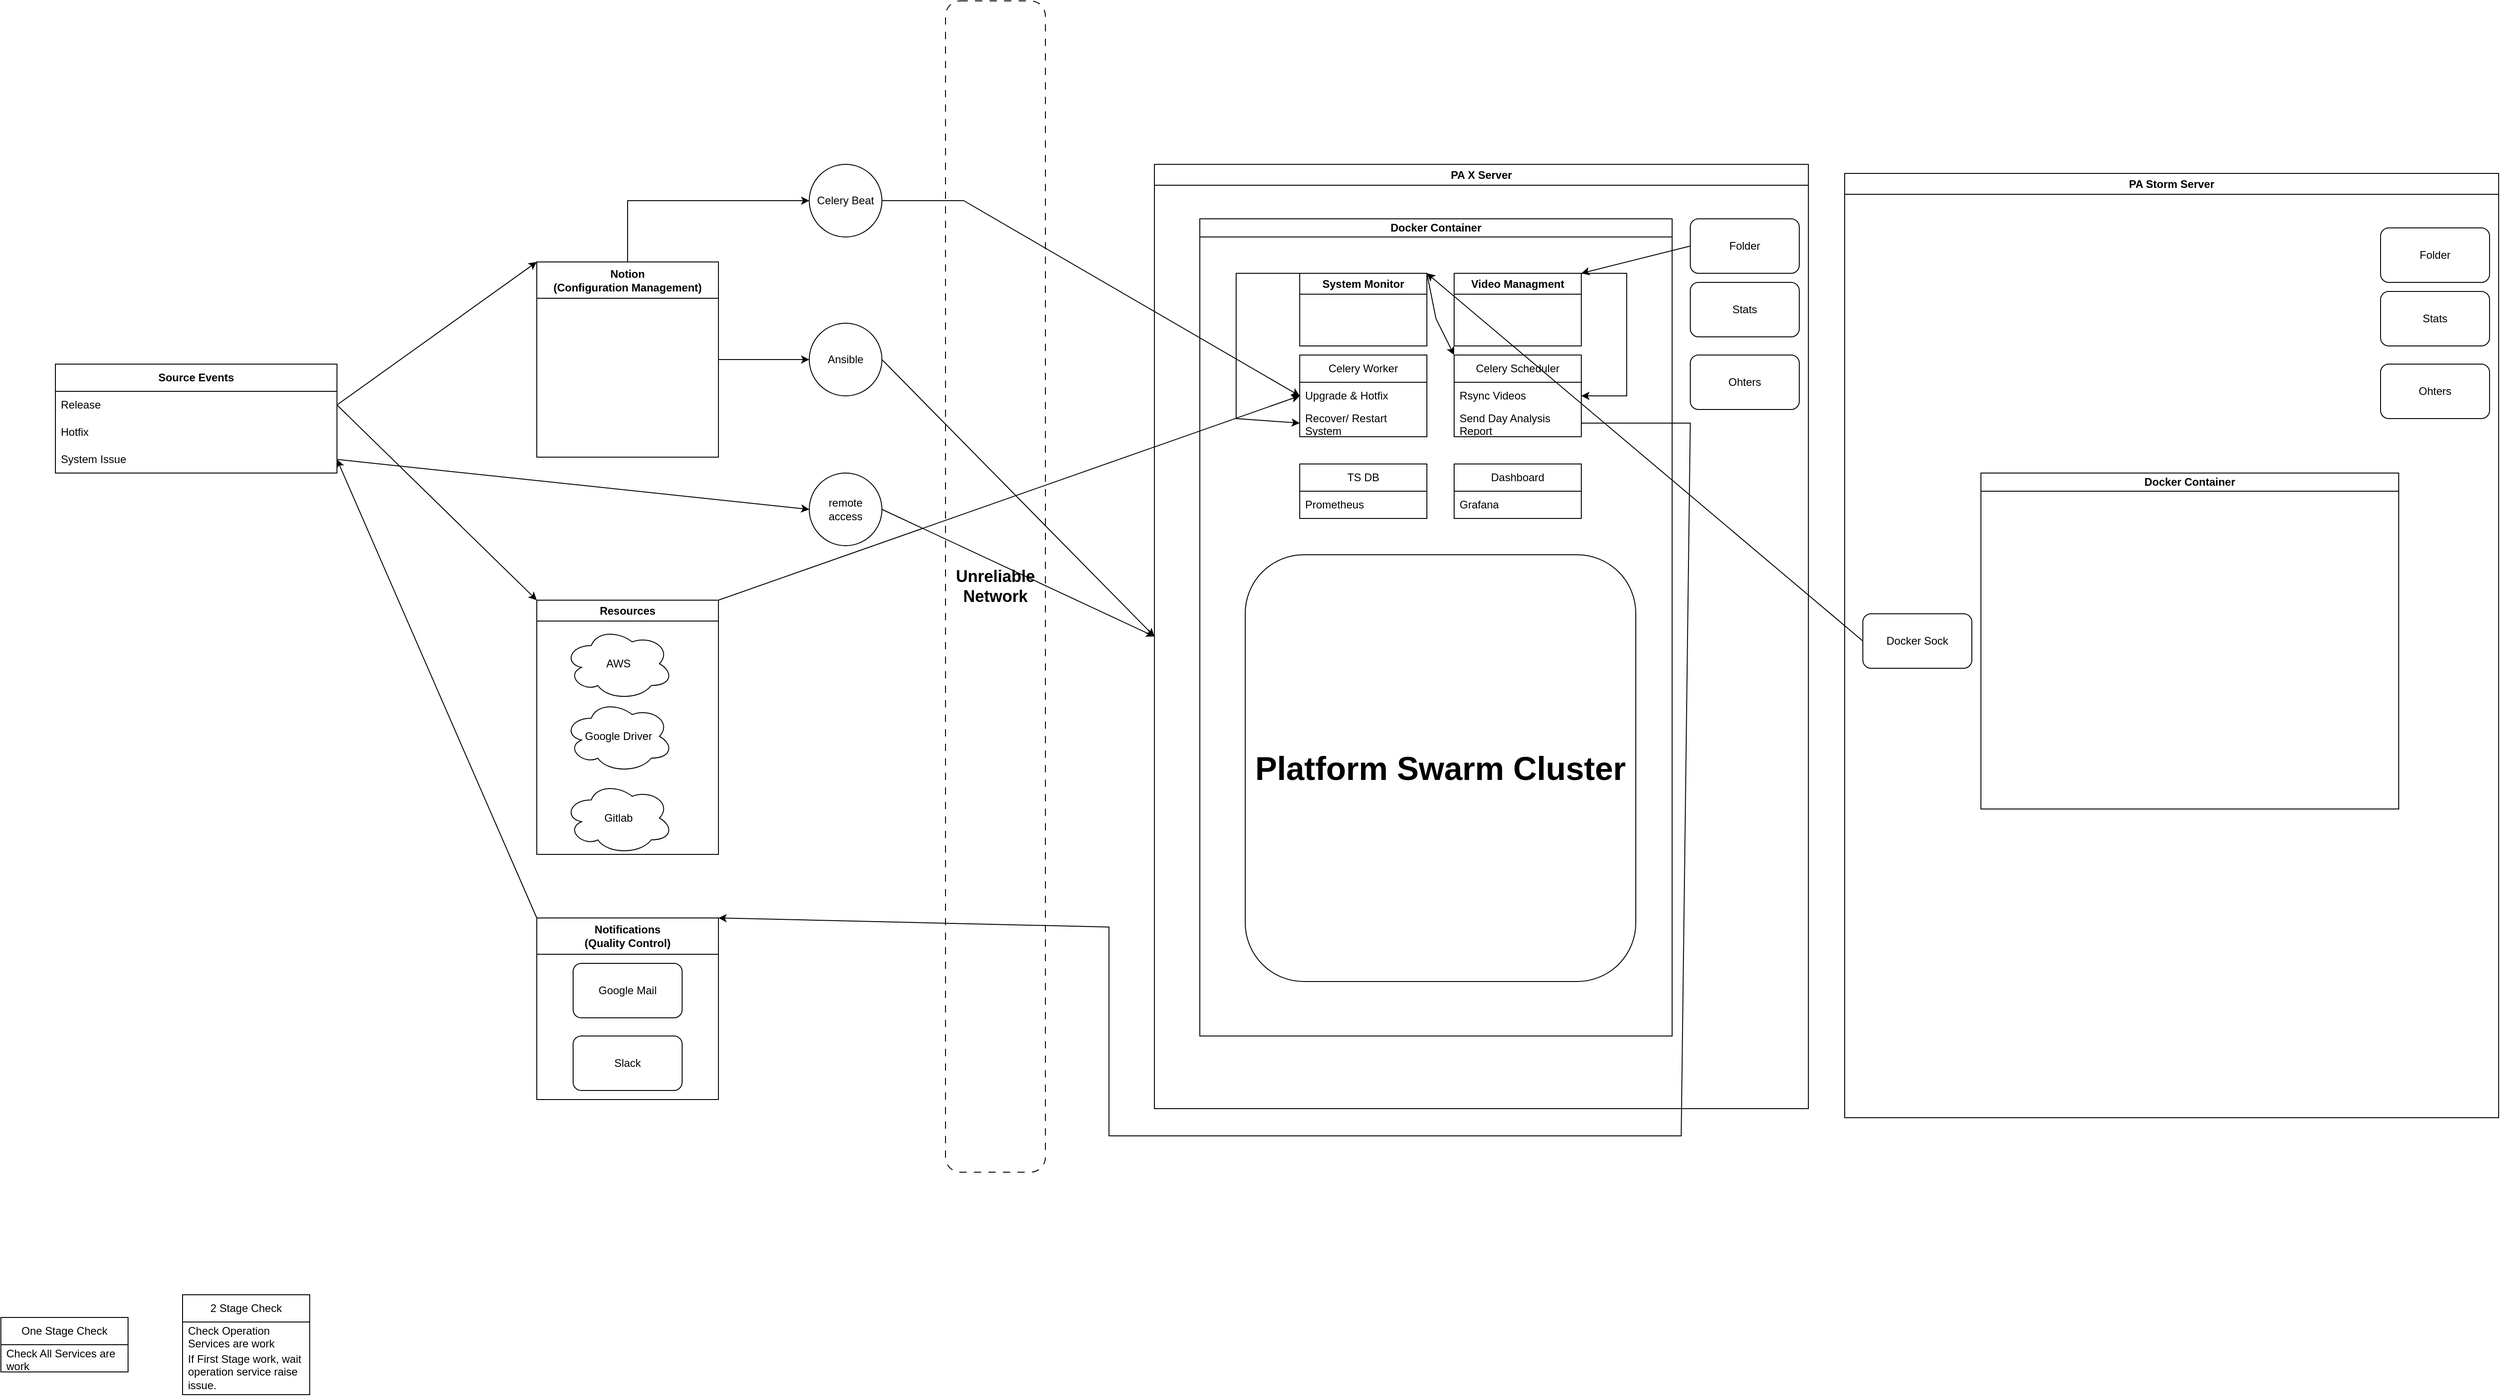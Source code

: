 <mxfile version="22.0.4" type="github">
  <diagram name="Page-1" id="hQwGyKhbjzrT1JZe0jhg">
    <mxGraphModel dx="2594" dy="2151" grid="1" gridSize="10" guides="1" tooltips="1" connect="1" arrows="1" fold="1" page="1" pageScale="1" pageWidth="850" pageHeight="1100" math="0" shadow="0">
      <root>
        <mxCell id="0" />
        <mxCell id="1" parent="0" />
        <mxCell id="8oCGStmulFOt3wNiHvip-57" value="&lt;font style=&quot;font-size: 18px;&quot;&gt;&lt;b&gt;Unreliable Network&lt;/b&gt;&lt;/font&gt;" style="rounded=1;whiteSpace=wrap;html=1;dashed=1;dashPattern=8 8;" parent="1" vertex="1">
          <mxGeometry x="230" y="-150" width="110" height="1290" as="geometry" />
        </mxCell>
        <mxCell id="8oCGStmulFOt3wNiHvip-2" value="PA X Server" style="swimlane;whiteSpace=wrap;html=1;" parent="1" vertex="1">
          <mxGeometry x="460" y="30" width="720" height="1040" as="geometry" />
        </mxCell>
        <mxCell id="8oCGStmulFOt3wNiHvip-3" value="Docker Container" style="swimlane;whiteSpace=wrap;html=1;startSize=20;" parent="8oCGStmulFOt3wNiHvip-2" vertex="1">
          <mxGeometry x="50" y="60" width="520" height="900" as="geometry" />
        </mxCell>
        <mxCell id="8oCGStmulFOt3wNiHvip-23" value="System Monitor" style="swimlane;whiteSpace=wrap;html=1;" parent="8oCGStmulFOt3wNiHvip-3" vertex="1">
          <mxGeometry x="110" y="60" width="140" height="80" as="geometry" />
        </mxCell>
        <mxCell id="8oCGStmulFOt3wNiHvip-29" value="Celery Worker" style="swimlane;fontStyle=0;childLayout=stackLayout;horizontal=1;startSize=30;horizontalStack=0;resizeParent=1;resizeParentMax=0;resizeLast=0;collapsible=1;marginBottom=0;whiteSpace=wrap;html=1;" parent="8oCGStmulFOt3wNiHvip-3" vertex="1">
          <mxGeometry x="110" y="150" width="140" height="90" as="geometry" />
        </mxCell>
        <mxCell id="8oCGStmulFOt3wNiHvip-30" value="Upgrade &amp;amp; Hotfix" style="text;strokeColor=none;fillColor=none;align=left;verticalAlign=middle;spacingLeft=4;spacingRight=4;overflow=hidden;points=[[0,0.5],[1,0.5]];portConstraint=eastwest;rotatable=0;whiteSpace=wrap;html=1;" parent="8oCGStmulFOt3wNiHvip-29" vertex="1">
          <mxGeometry y="30" width="140" height="30" as="geometry" />
        </mxCell>
        <mxCell id="8oCGStmulFOt3wNiHvip-32" value="Recover/ Restart System" style="text;strokeColor=none;fillColor=none;align=left;verticalAlign=middle;spacingLeft=4;spacingRight=4;overflow=hidden;points=[[0,0.5],[1,0.5]];portConstraint=eastwest;rotatable=0;whiteSpace=wrap;html=1;" parent="8oCGStmulFOt3wNiHvip-29" vertex="1">
          <mxGeometry y="60" width="140" height="30" as="geometry" />
        </mxCell>
        <mxCell id="8oCGStmulFOt3wNiHvip-35" value="" style="endArrow=classic;html=1;rounded=0;exitX=0;exitY=0;exitDx=0;exitDy=0;entryX=0;entryY=0.5;entryDx=0;entryDy=0;" parent="8oCGStmulFOt3wNiHvip-3" source="8oCGStmulFOt3wNiHvip-23" target="8oCGStmulFOt3wNiHvip-32" edge="1">
          <mxGeometry width="50" height="50" relative="1" as="geometry">
            <mxPoint x="-40" y="320" as="sourcePoint" />
            <mxPoint x="-130" y="250" as="targetPoint" />
            <Array as="points">
              <mxPoint x="40" y="60" />
              <mxPoint x="40" y="220" />
            </Array>
          </mxGeometry>
        </mxCell>
        <mxCell id="8oCGStmulFOt3wNiHvip-37" value="Celery Scheduler" style="swimlane;fontStyle=0;childLayout=stackLayout;horizontal=1;startSize=30;horizontalStack=0;resizeParent=1;resizeParentMax=0;resizeLast=0;collapsible=1;marginBottom=0;whiteSpace=wrap;html=1;" parent="8oCGStmulFOt3wNiHvip-3" vertex="1">
          <mxGeometry x="280" y="150" width="140" height="90" as="geometry" />
        </mxCell>
        <mxCell id="8oCGStmulFOt3wNiHvip-38" value="Rsync Videos" style="text;strokeColor=none;fillColor=none;align=left;verticalAlign=middle;spacingLeft=4;spacingRight=4;overflow=hidden;points=[[0,0.5],[1,0.5]];portConstraint=eastwest;rotatable=0;whiteSpace=wrap;html=1;" parent="8oCGStmulFOt3wNiHvip-37" vertex="1">
          <mxGeometry y="30" width="140" height="30" as="geometry" />
        </mxCell>
        <mxCell id="8oCGStmulFOt3wNiHvip-39" value="Send Day Analysis Report" style="text;strokeColor=none;fillColor=none;align=left;verticalAlign=middle;spacingLeft=4;spacingRight=4;overflow=hidden;points=[[0,0.5],[1,0.5]];portConstraint=eastwest;rotatable=0;whiteSpace=wrap;html=1;" parent="8oCGStmulFOt3wNiHvip-37" vertex="1">
          <mxGeometry y="60" width="140" height="30" as="geometry" />
        </mxCell>
        <mxCell id="8oCGStmulFOt3wNiHvip-43" value="Video Managment" style="swimlane;whiteSpace=wrap;html=1;" parent="8oCGStmulFOt3wNiHvip-3" vertex="1">
          <mxGeometry x="280" y="60" width="140" height="80" as="geometry" />
        </mxCell>
        <mxCell id="8oCGStmulFOt3wNiHvip-45" value="" style="endArrow=classic;html=1;rounded=0;exitX=1;exitY=0;exitDx=0;exitDy=0;entryX=1;entryY=0.5;entryDx=0;entryDy=0;" parent="8oCGStmulFOt3wNiHvip-3" source="8oCGStmulFOt3wNiHvip-43" target="8oCGStmulFOt3wNiHvip-38" edge="1">
          <mxGeometry width="50" height="50" relative="1" as="geometry">
            <mxPoint x="430" y="70" as="sourcePoint" />
            <mxPoint x="550" y="350" as="targetPoint" />
            <Array as="points">
              <mxPoint x="470" y="60" />
              <mxPoint x="470" y="195" />
            </Array>
          </mxGeometry>
        </mxCell>
        <mxCell id="8oCGStmulFOt3wNiHvip-46" value="" style="endArrow=classic;html=1;rounded=0;exitX=1;exitY=0;exitDx=0;exitDy=0;entryX=0;entryY=0;entryDx=0;entryDy=0;" parent="8oCGStmulFOt3wNiHvip-3" source="8oCGStmulFOt3wNiHvip-23" target="8oCGStmulFOt3wNiHvip-37" edge="1">
          <mxGeometry width="50" height="50" relative="1" as="geometry">
            <mxPoint x="30" y="320" as="sourcePoint" />
            <mxPoint x="80" y="270" as="targetPoint" />
            <Array as="points">
              <mxPoint x="260" y="110" />
            </Array>
          </mxGeometry>
        </mxCell>
        <mxCell id="8oCGStmulFOt3wNiHvip-63" value="TS DB" style="swimlane;fontStyle=0;childLayout=stackLayout;horizontal=1;startSize=30;horizontalStack=0;resizeParent=1;resizeParentMax=0;resizeLast=0;collapsible=1;marginBottom=0;whiteSpace=wrap;html=1;" parent="8oCGStmulFOt3wNiHvip-3" vertex="1">
          <mxGeometry x="110" y="270" width="140" height="60" as="geometry" />
        </mxCell>
        <mxCell id="8oCGStmulFOt3wNiHvip-65" value="Prometheus" style="text;strokeColor=none;fillColor=none;align=left;verticalAlign=middle;spacingLeft=4;spacingRight=4;overflow=hidden;points=[[0,0.5],[1,0.5]];portConstraint=eastwest;rotatable=0;whiteSpace=wrap;html=1;" parent="8oCGStmulFOt3wNiHvip-63" vertex="1">
          <mxGeometry y="30" width="140" height="30" as="geometry" />
        </mxCell>
        <mxCell id="8oCGStmulFOt3wNiHvip-66" value="Dashboard" style="swimlane;fontStyle=0;childLayout=stackLayout;horizontal=1;startSize=30;horizontalStack=0;resizeParent=1;resizeParentMax=0;resizeLast=0;collapsible=1;marginBottom=0;whiteSpace=wrap;html=1;" parent="8oCGStmulFOt3wNiHvip-3" vertex="1">
          <mxGeometry x="280" y="270" width="140" height="60" as="geometry" />
        </mxCell>
        <mxCell id="8oCGStmulFOt3wNiHvip-67" value="Grafana" style="text;strokeColor=none;fillColor=none;align=left;verticalAlign=middle;spacingLeft=4;spacingRight=4;overflow=hidden;points=[[0,0.5],[1,0.5]];portConstraint=eastwest;rotatable=0;whiteSpace=wrap;html=1;" parent="8oCGStmulFOt3wNiHvip-66" vertex="1">
          <mxGeometry y="30" width="140" height="30" as="geometry" />
        </mxCell>
        <mxCell id="8oCGStmulFOt3wNiHvip-68" value="&lt;b&gt;&lt;font style=&quot;font-size: 36px;&quot;&gt;Platform Swarm Cluster&lt;/font&gt;&lt;/b&gt;" style="rounded=1;whiteSpace=wrap;html=1;" parent="8oCGStmulFOt3wNiHvip-3" vertex="1">
          <mxGeometry x="50" y="370" width="430" height="470" as="geometry" />
        </mxCell>
        <mxCell id="8oCGStmulFOt3wNiHvip-21" value="Folder" style="rounded=1;whiteSpace=wrap;html=1;" parent="8oCGStmulFOt3wNiHvip-2" vertex="1">
          <mxGeometry x="590" y="60" width="120" height="60" as="geometry" />
        </mxCell>
        <mxCell id="8oCGStmulFOt3wNiHvip-22" value="Stats" style="rounded=1;whiteSpace=wrap;html=1;" parent="8oCGStmulFOt3wNiHvip-2" vertex="1">
          <mxGeometry x="590" y="130" width="120" height="60" as="geometry" />
        </mxCell>
        <mxCell id="8oCGStmulFOt3wNiHvip-44" value="" style="endArrow=classic;html=1;rounded=0;exitX=0;exitY=0.5;exitDx=0;exitDy=0;entryX=1;entryY=0;entryDx=0;entryDy=0;" parent="8oCGStmulFOt3wNiHvip-2" source="8oCGStmulFOt3wNiHvip-21" target="8oCGStmulFOt3wNiHvip-43" edge="1">
          <mxGeometry width="50" height="50" relative="1" as="geometry">
            <mxPoint x="80" y="380" as="sourcePoint" />
            <mxPoint x="130" y="330" as="targetPoint" />
          </mxGeometry>
        </mxCell>
        <mxCell id="8oCGStmulFOt3wNiHvip-69" value="Ohters" style="rounded=1;whiteSpace=wrap;html=1;" parent="8oCGStmulFOt3wNiHvip-2" vertex="1">
          <mxGeometry x="590" y="210" width="120" height="60" as="geometry" />
        </mxCell>
        <mxCell id="8oCGStmulFOt3wNiHvip-4" value="Ansible" style="ellipse;whiteSpace=wrap;html=1;aspect=fixed;" parent="1" vertex="1">
          <mxGeometry x="80" y="205" width="80" height="80" as="geometry" />
        </mxCell>
        <mxCell id="8oCGStmulFOt3wNiHvip-5" value="" style="endArrow=classic;html=1;rounded=0;exitX=1;exitY=0.5;exitDx=0;exitDy=0;entryX=0;entryY=0.5;entryDx=0;entryDy=0;" parent="1" source="8oCGStmulFOt3wNiHvip-4" target="8oCGStmulFOt3wNiHvip-2" edge="1">
          <mxGeometry width="50" height="50" relative="1" as="geometry">
            <mxPoint x="470" y="230" as="sourcePoint" />
            <mxPoint x="520" y="180" as="targetPoint" />
          </mxGeometry>
        </mxCell>
        <mxCell id="8oCGStmulFOt3wNiHvip-7" value="Notion &lt;br&gt;(Configuration Management)" style="swimlane;whiteSpace=wrap;html=1;startSize=40;" parent="1" vertex="1">
          <mxGeometry x="-220" y="137.5" width="200" height="215" as="geometry" />
        </mxCell>
        <mxCell id="8oCGStmulFOt3wNiHvip-8" value="" style="endArrow=classic;html=1;rounded=0;exitX=1;exitY=0.5;exitDx=0;exitDy=0;entryX=0;entryY=0.5;entryDx=0;entryDy=0;" parent="1" source="8oCGStmulFOt3wNiHvip-7" target="8oCGStmulFOt3wNiHvip-4" edge="1">
          <mxGeometry width="50" height="50" relative="1" as="geometry">
            <mxPoint x="-30" y="230" as="sourcePoint" />
            <mxPoint x="20" y="180" as="targetPoint" />
          </mxGeometry>
        </mxCell>
        <mxCell id="8oCGStmulFOt3wNiHvip-9" value="Resources" style="swimlane;whiteSpace=wrap;html=1;" parent="1" vertex="1">
          <mxGeometry x="-220" y="510" width="200" height="280" as="geometry" />
        </mxCell>
        <mxCell id="8oCGStmulFOt3wNiHvip-10" value="AWS" style="ellipse;shape=cloud;whiteSpace=wrap;html=1;" parent="8oCGStmulFOt3wNiHvip-9" vertex="1">
          <mxGeometry x="30" y="30" width="120" height="80" as="geometry" />
        </mxCell>
        <mxCell id="8oCGStmulFOt3wNiHvip-13" value="Google Driver" style="ellipse;shape=cloud;whiteSpace=wrap;html=1;" parent="8oCGStmulFOt3wNiHvip-9" vertex="1">
          <mxGeometry x="30" y="110" width="120" height="80" as="geometry" />
        </mxCell>
        <mxCell id="8oCGStmulFOt3wNiHvip-48" value="Gitlab" style="ellipse;shape=cloud;whiteSpace=wrap;html=1;" parent="8oCGStmulFOt3wNiHvip-9" vertex="1">
          <mxGeometry x="30" y="200" width="120" height="80" as="geometry" />
        </mxCell>
        <mxCell id="8oCGStmulFOt3wNiHvip-14" value="Notifications&lt;br&gt;(Quality Control)" style="swimlane;whiteSpace=wrap;html=1;startSize=40;" parent="1" vertex="1">
          <mxGeometry x="-220" y="860" width="200" height="200" as="geometry" />
        </mxCell>
        <mxCell id="8oCGStmulFOt3wNiHvip-15" value="Google Mail" style="rounded=1;whiteSpace=wrap;html=1;" parent="8oCGStmulFOt3wNiHvip-14" vertex="1">
          <mxGeometry x="40" y="50" width="120" height="60" as="geometry" />
        </mxCell>
        <mxCell id="8oCGStmulFOt3wNiHvip-16" value="Slack" style="rounded=1;whiteSpace=wrap;html=1;" parent="8oCGStmulFOt3wNiHvip-14" vertex="1">
          <mxGeometry x="40" y="130" width="120" height="60" as="geometry" />
        </mxCell>
        <mxCell id="8oCGStmulFOt3wNiHvip-26" value="" style="endArrow=classic;html=1;rounded=0;exitX=1;exitY=0.5;exitDx=0;exitDy=0;entryX=0;entryY=0.5;entryDx=0;entryDy=0;" parent="1" source="8oCGStmulFOt3wNiHvip-27" target="8oCGStmulFOt3wNiHvip-30" edge="1">
          <mxGeometry width="50" height="50" relative="1" as="geometry">
            <mxPoint x="350" y="410" as="sourcePoint" />
            <mxPoint x="620" y="300" as="targetPoint" />
            <Array as="points">
              <mxPoint x="250" y="70" />
            </Array>
          </mxGeometry>
        </mxCell>
        <mxCell id="8oCGStmulFOt3wNiHvip-28" value="" style="endArrow=classic;html=1;rounded=0;exitX=0.5;exitY=0;exitDx=0;exitDy=0;entryX=0;entryY=0.5;entryDx=0;entryDy=0;" parent="1" source="8oCGStmulFOt3wNiHvip-7" target="8oCGStmulFOt3wNiHvip-27" edge="1">
          <mxGeometry width="50" height="50" relative="1" as="geometry">
            <mxPoint x="-120" y="138" as="sourcePoint" />
            <mxPoint x="620" y="190" as="targetPoint" />
            <Array as="points">
              <mxPoint x="-120" y="70" />
            </Array>
          </mxGeometry>
        </mxCell>
        <mxCell id="8oCGStmulFOt3wNiHvip-27" value="Celery Beat" style="ellipse;whiteSpace=wrap;html=1;aspect=fixed;" parent="1" vertex="1">
          <mxGeometry x="80" y="30" width="80" height="80" as="geometry" />
        </mxCell>
        <mxCell id="8oCGStmulFOt3wNiHvip-42" value="" style="endArrow=classic;html=1;rounded=0;exitX=1;exitY=0;exitDx=0;exitDy=0;entryX=0;entryY=0.5;entryDx=0;entryDy=0;" parent="1" source="8oCGStmulFOt3wNiHvip-9" target="8oCGStmulFOt3wNiHvip-30" edge="1">
          <mxGeometry width="50" height="50" relative="1" as="geometry">
            <mxPoint x="540" y="410" as="sourcePoint" />
            <mxPoint x="590" y="360" as="targetPoint" />
          </mxGeometry>
        </mxCell>
        <mxCell id="8oCGStmulFOt3wNiHvip-47" value="" style="endArrow=classic;html=1;rounded=0;exitX=1;exitY=0.5;exitDx=0;exitDy=0;entryX=1;entryY=0;entryDx=0;entryDy=0;" parent="1" source="8oCGStmulFOt3wNiHvip-39" target="8oCGStmulFOt3wNiHvip-14" edge="1">
          <mxGeometry width="50" height="50" relative="1" as="geometry">
            <mxPoint x="540" y="410" as="sourcePoint" />
            <mxPoint x="590" y="360" as="targetPoint" />
            <Array as="points">
              <mxPoint x="1050" y="315" />
              <mxPoint x="1040" y="1100" />
              <mxPoint x="410" y="1100" />
              <mxPoint x="410" y="870" />
            </Array>
          </mxGeometry>
        </mxCell>
        <mxCell id="8oCGStmulFOt3wNiHvip-50" value="&lt;b&gt;Source Events&lt;/b&gt;" style="swimlane;fontStyle=0;childLayout=stackLayout;horizontal=1;startSize=30;horizontalStack=0;resizeParent=1;resizeParentMax=0;resizeLast=0;collapsible=1;marginBottom=0;whiteSpace=wrap;html=1;" parent="1" vertex="1">
          <mxGeometry x="-750" y="250" width="310" height="120" as="geometry" />
        </mxCell>
        <mxCell id="8oCGStmulFOt3wNiHvip-51" value="Release" style="text;strokeColor=none;fillColor=none;align=left;verticalAlign=middle;spacingLeft=4;spacingRight=4;overflow=hidden;points=[[0,0.5],[1,0.5]];portConstraint=eastwest;rotatable=0;whiteSpace=wrap;html=1;" parent="8oCGStmulFOt3wNiHvip-50" vertex="1">
          <mxGeometry y="30" width="310" height="30" as="geometry" />
        </mxCell>
        <mxCell id="8oCGStmulFOt3wNiHvip-52" value="Hotfix" style="text;strokeColor=none;fillColor=none;align=left;verticalAlign=middle;spacingLeft=4;spacingRight=4;overflow=hidden;points=[[0,0.5],[1,0.5]];portConstraint=eastwest;rotatable=0;whiteSpace=wrap;html=1;" parent="8oCGStmulFOt3wNiHvip-50" vertex="1">
          <mxGeometry y="60" width="310" height="30" as="geometry" />
        </mxCell>
        <mxCell id="8oCGStmulFOt3wNiHvip-54" value="System Issue" style="text;strokeColor=none;fillColor=none;align=left;verticalAlign=middle;spacingLeft=4;spacingRight=4;overflow=hidden;points=[[0,0.5],[1,0.5]];portConstraint=eastwest;rotatable=0;whiteSpace=wrap;html=1;" parent="8oCGStmulFOt3wNiHvip-50" vertex="1">
          <mxGeometry y="90" width="310" height="30" as="geometry" />
        </mxCell>
        <mxCell id="8oCGStmulFOt3wNiHvip-55" value="" style="endArrow=classic;html=1;rounded=0;exitX=1;exitY=0.5;exitDx=0;exitDy=0;entryX=0;entryY=0;entryDx=0;entryDy=0;" parent="1" source="8oCGStmulFOt3wNiHvip-51" target="8oCGStmulFOt3wNiHvip-9" edge="1">
          <mxGeometry width="50" height="50" relative="1" as="geometry">
            <mxPoint x="-230" y="620" as="sourcePoint" />
            <mxPoint x="-180" y="570" as="targetPoint" />
          </mxGeometry>
        </mxCell>
        <mxCell id="8oCGStmulFOt3wNiHvip-56" value="" style="endArrow=classic;html=1;rounded=0;exitX=1;exitY=0.5;exitDx=0;exitDy=0;entryX=0;entryY=0;entryDx=0;entryDy=0;" parent="1" source="8oCGStmulFOt3wNiHvip-51" target="8oCGStmulFOt3wNiHvip-7" edge="1">
          <mxGeometry width="50" height="50" relative="1" as="geometry">
            <mxPoint x="-230" y="620" as="sourcePoint" />
            <mxPoint x="-180" y="570" as="targetPoint" />
          </mxGeometry>
        </mxCell>
        <mxCell id="8oCGStmulFOt3wNiHvip-58" value="" style="endArrow=classic;html=1;rounded=0;exitX=0;exitY=0;exitDx=0;exitDy=0;entryX=1;entryY=0.5;entryDx=0;entryDy=0;" parent="1" source="8oCGStmulFOt3wNiHvip-14" target="8oCGStmulFOt3wNiHvip-54" edge="1">
          <mxGeometry width="50" height="50" relative="1" as="geometry">
            <mxPoint x="130" y="520" as="sourcePoint" />
            <mxPoint x="180" y="470" as="targetPoint" />
          </mxGeometry>
        </mxCell>
        <mxCell id="8oCGStmulFOt3wNiHvip-59" value="remote access" style="ellipse;whiteSpace=wrap;html=1;aspect=fixed;" parent="1" vertex="1">
          <mxGeometry x="80" y="370" width="80" height="80" as="geometry" />
        </mxCell>
        <mxCell id="8oCGStmulFOt3wNiHvip-60" value="" style="endArrow=classic;html=1;rounded=0;exitX=1;exitY=0.5;exitDx=0;exitDy=0;entryX=0;entryY=0.5;entryDx=0;entryDy=0;" parent="1" source="8oCGStmulFOt3wNiHvip-54" target="8oCGStmulFOt3wNiHvip-59" edge="1">
          <mxGeometry width="50" height="50" relative="1" as="geometry">
            <mxPoint x="210" y="550" as="sourcePoint" />
            <mxPoint x="260" y="500" as="targetPoint" />
          </mxGeometry>
        </mxCell>
        <mxCell id="8oCGStmulFOt3wNiHvip-61" value="" style="endArrow=classic;html=1;rounded=0;exitX=1;exitY=0.5;exitDx=0;exitDy=0;entryX=0;entryY=0.5;entryDx=0;entryDy=0;" parent="1" source="8oCGStmulFOt3wNiHvip-59" target="8oCGStmulFOt3wNiHvip-2" edge="1">
          <mxGeometry width="50" height="50" relative="1" as="geometry">
            <mxPoint x="210" y="550" as="sourcePoint" />
            <mxPoint x="260" y="500" as="targetPoint" />
          </mxGeometry>
        </mxCell>
        <mxCell id="8oCGStmulFOt3wNiHvip-70" value="PA Storm Server" style="swimlane;whiteSpace=wrap;html=1;" parent="1" vertex="1">
          <mxGeometry x="1220" y="40" width="720" height="1040" as="geometry" />
        </mxCell>
        <mxCell id="8oCGStmulFOt3wNiHvip-71" value="Docker Container" style="swimlane;whiteSpace=wrap;html=1;startSize=20;" parent="8oCGStmulFOt3wNiHvip-70" vertex="1">
          <mxGeometry x="150" y="330" width="460" height="370" as="geometry" />
        </mxCell>
        <mxCell id="8oCGStmulFOt3wNiHvip-88" value="Folder" style="rounded=1;whiteSpace=wrap;html=1;" parent="8oCGStmulFOt3wNiHvip-70" vertex="1">
          <mxGeometry x="590" y="60" width="120" height="60" as="geometry" />
        </mxCell>
        <mxCell id="8oCGStmulFOt3wNiHvip-89" value="Stats" style="rounded=1;whiteSpace=wrap;html=1;" parent="8oCGStmulFOt3wNiHvip-70" vertex="1">
          <mxGeometry x="590" y="130" width="120" height="60" as="geometry" />
        </mxCell>
        <mxCell id="8oCGStmulFOt3wNiHvip-91" value="Ohters" style="rounded=1;whiteSpace=wrap;html=1;" parent="8oCGStmulFOt3wNiHvip-70" vertex="1">
          <mxGeometry x="590" y="210" width="120" height="60" as="geometry" />
        </mxCell>
        <mxCell id="8oCGStmulFOt3wNiHvip-93" value="Docker Sock" style="rounded=1;whiteSpace=wrap;html=1;" parent="8oCGStmulFOt3wNiHvip-70" vertex="1">
          <mxGeometry x="20" y="485" width="120" height="60" as="geometry" />
        </mxCell>
        <mxCell id="8oCGStmulFOt3wNiHvip-94" value="" style="endArrow=classic;html=1;rounded=0;exitX=0;exitY=0.5;exitDx=0;exitDy=0;entryX=1;entryY=0;entryDx=0;entryDy=0;" parent="1" source="8oCGStmulFOt3wNiHvip-93" target="8oCGStmulFOt3wNiHvip-23" edge="1">
          <mxGeometry width="50" height="50" relative="1" as="geometry">
            <mxPoint x="890" y="670" as="sourcePoint" />
            <mxPoint x="940" y="620" as="targetPoint" />
          </mxGeometry>
        </mxCell>
        <mxCell id="8oCGStmulFOt3wNiHvip-96" value="One Stage Check" style="swimlane;fontStyle=0;childLayout=stackLayout;horizontal=1;startSize=30;horizontalStack=0;resizeParent=1;resizeParentMax=0;resizeLast=0;collapsible=1;marginBottom=0;whiteSpace=wrap;html=1;" parent="1" vertex="1">
          <mxGeometry x="-810" y="1300" width="140" height="60" as="geometry" />
        </mxCell>
        <mxCell id="8oCGStmulFOt3wNiHvip-97" value="Check All Services are work" style="text;strokeColor=none;fillColor=none;align=left;verticalAlign=middle;spacingLeft=4;spacingRight=4;overflow=hidden;points=[[0,0.5],[1,0.5]];portConstraint=eastwest;rotatable=0;whiteSpace=wrap;html=1;" parent="8oCGStmulFOt3wNiHvip-96" vertex="1">
          <mxGeometry y="30" width="140" height="30" as="geometry" />
        </mxCell>
        <mxCell id="8oCGStmulFOt3wNiHvip-100" value="2 Stage Check" style="swimlane;fontStyle=0;childLayout=stackLayout;horizontal=1;startSize=30;horizontalStack=0;resizeParent=1;resizeParentMax=0;resizeLast=0;collapsible=1;marginBottom=0;whiteSpace=wrap;html=1;" parent="1" vertex="1">
          <mxGeometry x="-610" y="1275" width="140" height="110" as="geometry" />
        </mxCell>
        <mxCell id="8oCGStmulFOt3wNiHvip-101" value="Check Operation Services are work" style="text;strokeColor=none;fillColor=none;align=left;verticalAlign=middle;spacingLeft=4;spacingRight=4;overflow=hidden;points=[[0,0.5],[1,0.5]];portConstraint=eastwest;rotatable=0;whiteSpace=wrap;html=1;" parent="8oCGStmulFOt3wNiHvip-100" vertex="1">
          <mxGeometry y="30" width="140" height="30" as="geometry" />
        </mxCell>
        <mxCell id="8oCGStmulFOt3wNiHvip-102" value="If First Stage work, wait operation service raise issue." style="text;strokeColor=none;fillColor=none;align=left;verticalAlign=middle;spacingLeft=4;spacingRight=4;overflow=hidden;points=[[0,0.5],[1,0.5]];portConstraint=eastwest;rotatable=0;whiteSpace=wrap;html=1;" parent="8oCGStmulFOt3wNiHvip-100" vertex="1">
          <mxGeometry y="60" width="140" height="50" as="geometry" />
        </mxCell>
      </root>
    </mxGraphModel>
  </diagram>
</mxfile>
